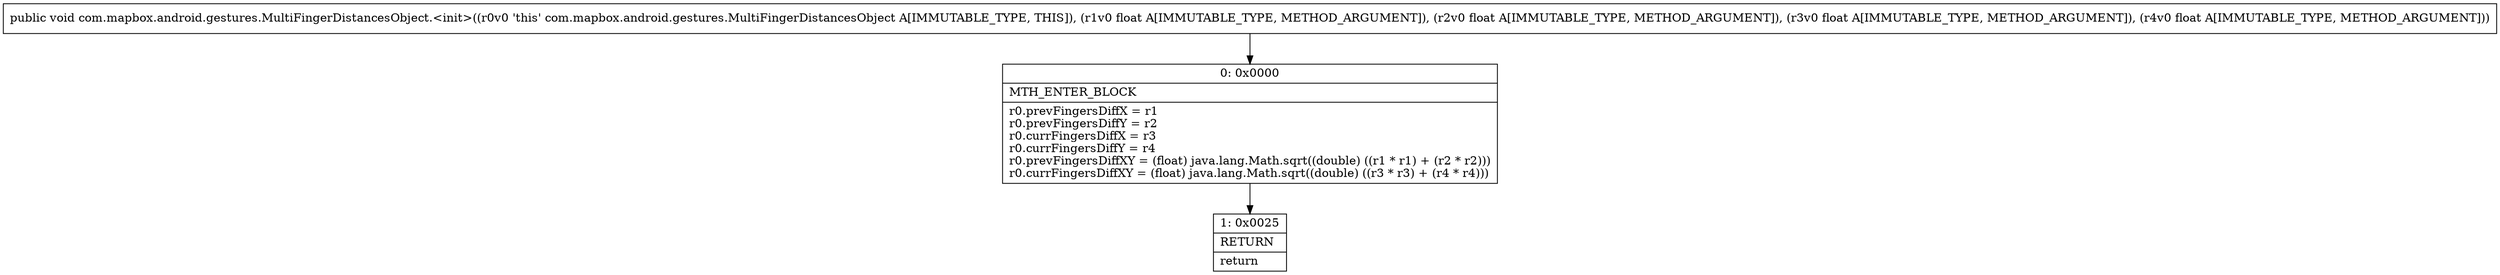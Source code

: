 digraph "CFG forcom.mapbox.android.gestures.MultiFingerDistancesObject.\<init\>(FFFF)V" {
Node_0 [shape=record,label="{0\:\ 0x0000|MTH_ENTER_BLOCK\l|r0.prevFingersDiffX = r1\lr0.prevFingersDiffY = r2\lr0.currFingersDiffX = r3\lr0.currFingersDiffY = r4\lr0.prevFingersDiffXY = (float) java.lang.Math.sqrt((double) ((r1 * r1) + (r2 * r2)))\lr0.currFingersDiffXY = (float) java.lang.Math.sqrt((double) ((r3 * r3) + (r4 * r4)))\l}"];
Node_1 [shape=record,label="{1\:\ 0x0025|RETURN\l|return\l}"];
MethodNode[shape=record,label="{public void com.mapbox.android.gestures.MultiFingerDistancesObject.\<init\>((r0v0 'this' com.mapbox.android.gestures.MultiFingerDistancesObject A[IMMUTABLE_TYPE, THIS]), (r1v0 float A[IMMUTABLE_TYPE, METHOD_ARGUMENT]), (r2v0 float A[IMMUTABLE_TYPE, METHOD_ARGUMENT]), (r3v0 float A[IMMUTABLE_TYPE, METHOD_ARGUMENT]), (r4v0 float A[IMMUTABLE_TYPE, METHOD_ARGUMENT])) }"];
MethodNode -> Node_0;
Node_0 -> Node_1;
}


